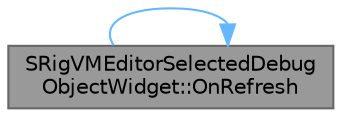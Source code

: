 digraph "SRigVMEditorSelectedDebugObjectWidget::OnRefresh"
{
 // INTERACTIVE_SVG=YES
 // LATEX_PDF_SIZE
  bgcolor="transparent";
  edge [fontname=Helvetica,fontsize=10,labelfontname=Helvetica,labelfontsize=10];
  node [fontname=Helvetica,fontsize=10,shape=box,height=0.2,width=0.4];
  rankdir="LR";
  Node1 [id="Node000001",label="SRigVMEditorSelectedDebug\lObjectWidget::OnRefresh",height=0.2,width=0.4,color="gray40", fillcolor="grey60", style="filled", fontcolor="black",tooltip="Refresh the widget."];
  Node1 -> Node1 [id="edge1_Node000001_Node000001",color="steelblue1",style="solid",tooltip=" "];
}
